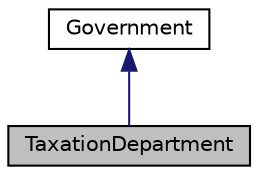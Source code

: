 digraph "TaxationDepartment"
{
 // LATEX_PDF_SIZE
  edge [fontname="Helvetica",fontsize="10",labelfontname="Helvetica",labelfontsize="10"];
  node [fontname="Helvetica",fontsize="10",shape=record];
  Node1 [label="TaxationDepartment",height=0.2,width=0.4,color="black", fillcolor="grey75", style="filled", fontcolor="black",tooltip="Represents the taxation department responsible for managing tax policies and revenue."];
  Node2 -> Node1 [dir="back",color="midnightblue",fontsize="10",style="solid"];
  Node2 [label="Government",height=0.2,width=0.4,color="black", fillcolor="white", style="filled",URL="$classGovernment.html",tooltip="The Government class manages the city's administration, including policies, tax rates,..."];
}
